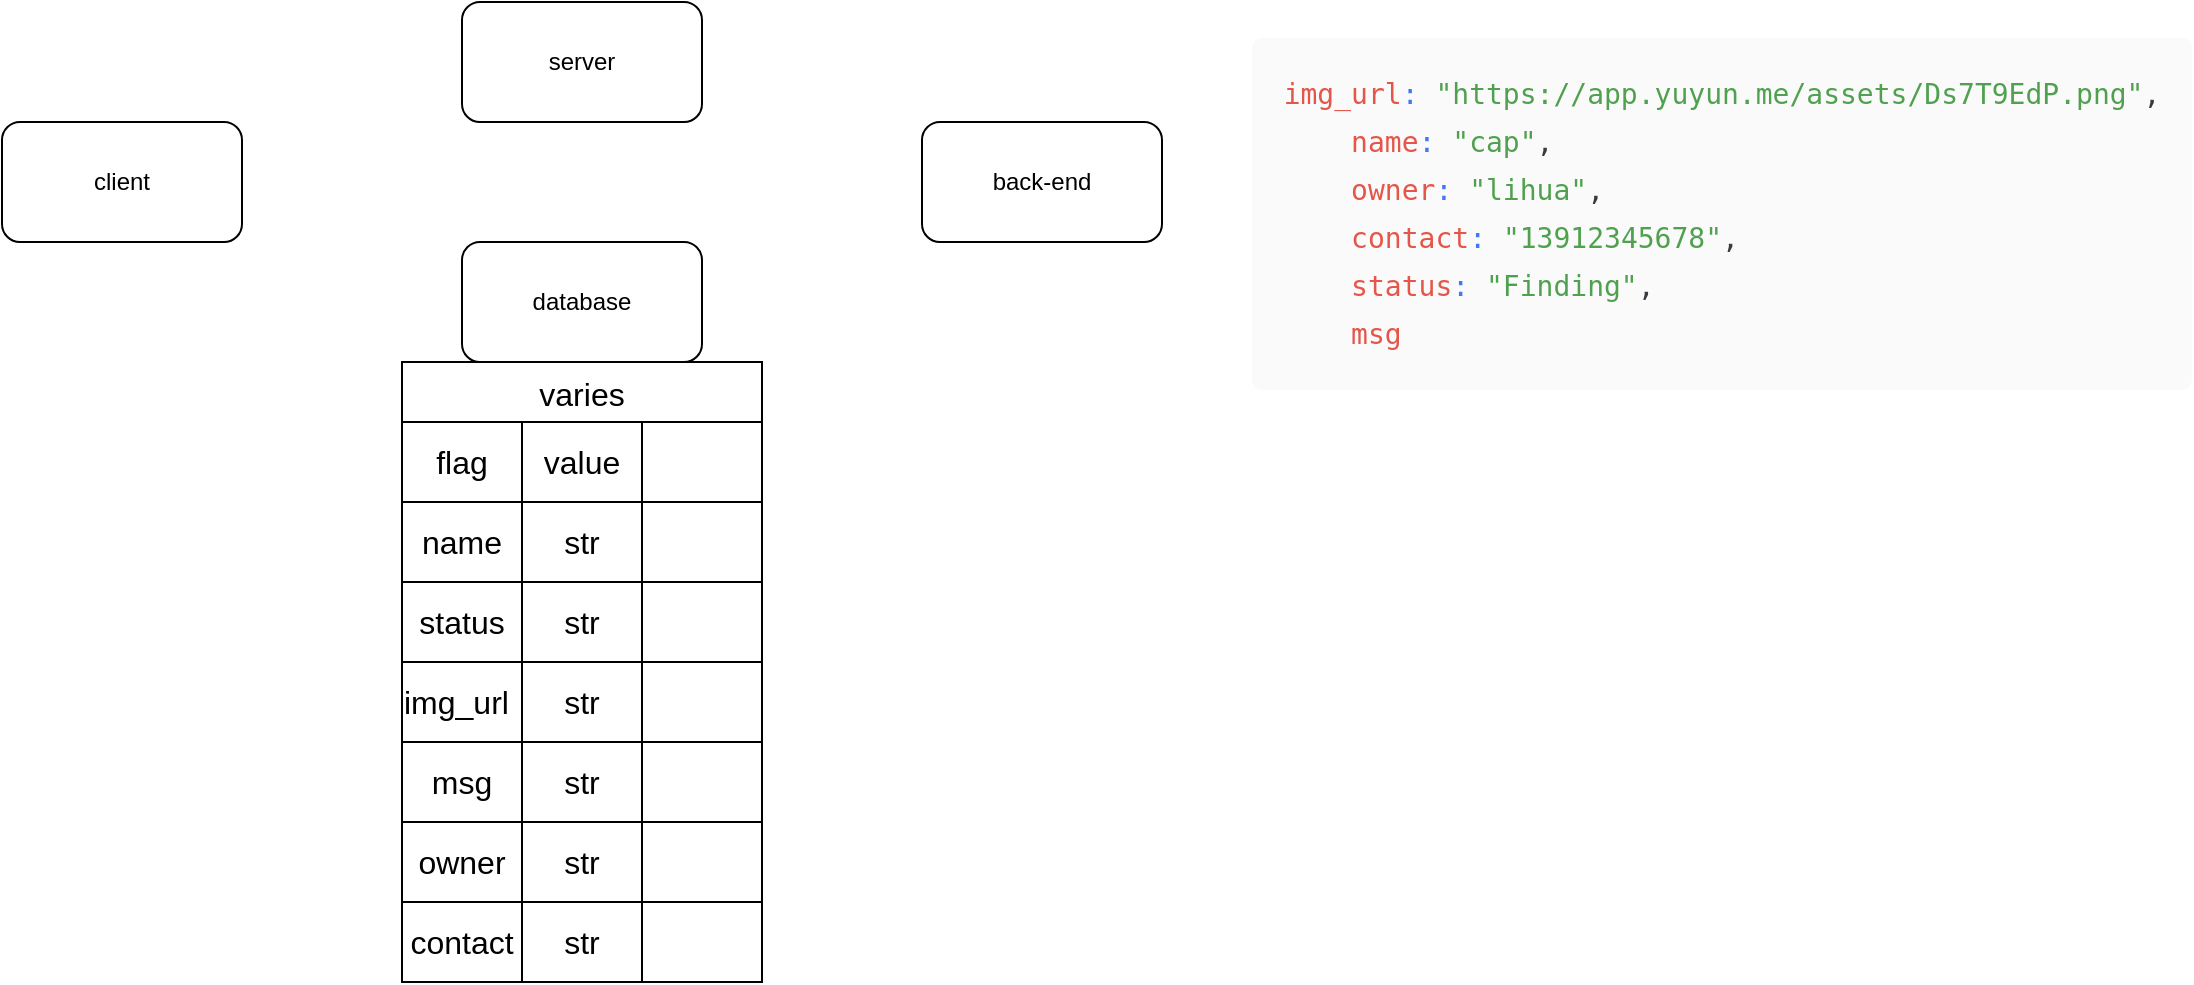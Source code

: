 <mxfile version="26.1.1">
  <diagram name="第 1 页" id="-p0esO2mveQ2aCmFAyiR">
    <mxGraphModel dx="1050" dy="607" grid="1" gridSize="10" guides="1" tooltips="1" connect="1" arrows="1" fold="1" page="1" pageScale="1" pageWidth="3300" pageHeight="4681" math="0" shadow="0">
      <root>
        <mxCell id="0" />
        <mxCell id="1" parent="0" />
        <mxCell id="ifXRcg6YvS5zTx4YsKys-1" value="varies" style="shape=table;startSize=30;container=1;collapsible=0;childLayout=tableLayout;strokeColor=default;fontSize=16;" vertex="1" parent="1">
          <mxGeometry x="370" y="450" width="180" height="150" as="geometry" />
        </mxCell>
        <mxCell id="ifXRcg6YvS5zTx4YsKys-2" value="" style="shape=tableRow;horizontal=0;startSize=0;swimlaneHead=0;swimlaneBody=0;strokeColor=inherit;top=0;left=0;bottom=0;right=0;collapsible=0;dropTarget=0;fillColor=none;points=[[0,0.5],[1,0.5]];portConstraint=eastwest;fontSize=16;" vertex="1" parent="ifXRcg6YvS5zTx4YsKys-1">
          <mxGeometry y="30" width="180" height="40" as="geometry" />
        </mxCell>
        <mxCell id="ifXRcg6YvS5zTx4YsKys-3" value="flag" style="shape=partialRectangle;html=1;whiteSpace=wrap;connectable=0;strokeColor=inherit;overflow=hidden;fillColor=none;top=0;left=0;bottom=0;right=0;pointerEvents=1;fontSize=16;" vertex="1" parent="ifXRcg6YvS5zTx4YsKys-2">
          <mxGeometry width="60" height="40" as="geometry">
            <mxRectangle width="60" height="40" as="alternateBounds" />
          </mxGeometry>
        </mxCell>
        <mxCell id="ifXRcg6YvS5zTx4YsKys-4" value="value" style="shape=partialRectangle;html=1;whiteSpace=wrap;connectable=0;strokeColor=inherit;overflow=hidden;fillColor=none;top=0;left=0;bottom=0;right=0;pointerEvents=1;fontSize=16;" vertex="1" parent="ifXRcg6YvS5zTx4YsKys-2">
          <mxGeometry x="60" width="60" height="40" as="geometry">
            <mxRectangle width="60" height="40" as="alternateBounds" />
          </mxGeometry>
        </mxCell>
        <mxCell id="ifXRcg6YvS5zTx4YsKys-5" value="" style="shape=partialRectangle;html=1;whiteSpace=wrap;connectable=0;strokeColor=inherit;overflow=hidden;fillColor=none;top=0;left=0;bottom=0;right=0;pointerEvents=1;fontSize=16;" vertex="1" parent="ifXRcg6YvS5zTx4YsKys-2">
          <mxGeometry x="120" width="60" height="40" as="geometry">
            <mxRectangle width="60" height="40" as="alternateBounds" />
          </mxGeometry>
        </mxCell>
        <mxCell id="ifXRcg6YvS5zTx4YsKys-6" value="" style="shape=tableRow;horizontal=0;startSize=0;swimlaneHead=0;swimlaneBody=0;strokeColor=inherit;top=0;left=0;bottom=0;right=0;collapsible=0;dropTarget=0;fillColor=none;points=[[0,0.5],[1,0.5]];portConstraint=eastwest;fontSize=16;" vertex="1" parent="ifXRcg6YvS5zTx4YsKys-1">
          <mxGeometry y="70" width="180" height="40" as="geometry" />
        </mxCell>
        <mxCell id="ifXRcg6YvS5zTx4YsKys-7" value="name" style="shape=partialRectangle;html=1;whiteSpace=wrap;connectable=0;strokeColor=inherit;overflow=hidden;fillColor=none;top=0;left=0;bottom=0;right=0;pointerEvents=1;fontSize=16;" vertex="1" parent="ifXRcg6YvS5zTx4YsKys-6">
          <mxGeometry width="60" height="40" as="geometry">
            <mxRectangle width="60" height="40" as="alternateBounds" />
          </mxGeometry>
        </mxCell>
        <mxCell id="ifXRcg6YvS5zTx4YsKys-8" value="str" style="shape=partialRectangle;html=1;whiteSpace=wrap;connectable=0;strokeColor=inherit;overflow=hidden;fillColor=none;top=0;left=0;bottom=0;right=0;pointerEvents=1;fontSize=16;" vertex="1" parent="ifXRcg6YvS5zTx4YsKys-6">
          <mxGeometry x="60" width="60" height="40" as="geometry">
            <mxRectangle width="60" height="40" as="alternateBounds" />
          </mxGeometry>
        </mxCell>
        <mxCell id="ifXRcg6YvS5zTx4YsKys-9" value="" style="shape=partialRectangle;html=1;whiteSpace=wrap;connectable=0;strokeColor=inherit;overflow=hidden;fillColor=none;top=0;left=0;bottom=0;right=0;pointerEvents=1;fontSize=16;" vertex="1" parent="ifXRcg6YvS5zTx4YsKys-6">
          <mxGeometry x="120" width="60" height="40" as="geometry">
            <mxRectangle width="60" height="40" as="alternateBounds" />
          </mxGeometry>
        </mxCell>
        <mxCell id="ifXRcg6YvS5zTx4YsKys-10" value="" style="shape=tableRow;horizontal=0;startSize=0;swimlaneHead=0;swimlaneBody=0;strokeColor=inherit;top=0;left=0;bottom=0;right=0;collapsible=0;dropTarget=0;fillColor=none;points=[[0,0.5],[1,0.5]];portConstraint=eastwest;fontSize=16;" vertex="1" parent="ifXRcg6YvS5zTx4YsKys-1">
          <mxGeometry y="110" width="180" height="40" as="geometry" />
        </mxCell>
        <mxCell id="ifXRcg6YvS5zTx4YsKys-11" value="status" style="shape=partialRectangle;html=1;whiteSpace=wrap;connectable=0;strokeColor=inherit;overflow=hidden;fillColor=none;top=0;left=0;bottom=0;right=0;pointerEvents=1;fontSize=16;" vertex="1" parent="ifXRcg6YvS5zTx4YsKys-10">
          <mxGeometry width="60" height="40" as="geometry">
            <mxRectangle width="60" height="40" as="alternateBounds" />
          </mxGeometry>
        </mxCell>
        <mxCell id="ifXRcg6YvS5zTx4YsKys-12" value="str" style="shape=partialRectangle;html=1;whiteSpace=wrap;connectable=0;strokeColor=inherit;overflow=hidden;fillColor=none;top=0;left=0;bottom=0;right=0;pointerEvents=1;fontSize=16;" vertex="1" parent="ifXRcg6YvS5zTx4YsKys-10">
          <mxGeometry x="60" width="60" height="40" as="geometry">
            <mxRectangle width="60" height="40" as="alternateBounds" />
          </mxGeometry>
        </mxCell>
        <mxCell id="ifXRcg6YvS5zTx4YsKys-13" value="" style="shape=partialRectangle;html=1;whiteSpace=wrap;connectable=0;strokeColor=inherit;overflow=hidden;fillColor=none;top=0;left=0;bottom=0;right=0;pointerEvents=1;fontSize=16;" vertex="1" parent="ifXRcg6YvS5zTx4YsKys-10">
          <mxGeometry x="120" width="60" height="40" as="geometry">
            <mxRectangle width="60" height="40" as="alternateBounds" />
          </mxGeometry>
        </mxCell>
        <mxCell id="ifXRcg6YvS5zTx4YsKys-14" value="server" style="rounded=1;whiteSpace=wrap;html=1;" vertex="1" parent="1">
          <mxGeometry x="400" y="270" width="120" height="60" as="geometry" />
        </mxCell>
        <mxCell id="ifXRcg6YvS5zTx4YsKys-15" value="database" style="rounded=1;whiteSpace=wrap;html=1;" vertex="1" parent="1">
          <mxGeometry x="400" y="390" width="120" height="60" as="geometry" />
        </mxCell>
        <mxCell id="ifXRcg6YvS5zTx4YsKys-16" value="client" style="rounded=1;whiteSpace=wrap;html=1;" vertex="1" parent="1">
          <mxGeometry x="170" y="330" width="120" height="60" as="geometry" />
        </mxCell>
        <mxCell id="ifXRcg6YvS5zTx4YsKys-17" value="back-end" style="rounded=1;whiteSpace=wrap;html=1;" vertex="1" parent="1">
          <mxGeometry x="630" y="330" width="120" height="60" as="geometry" />
        </mxCell>
        <UserObject label="&lt;pre style=&quot;margin: 0.5em 0px; padding: 1em; border: 0px; font-style: normal; font-variant-ligatures: normal; font-variant-caps: normal; font-variant-numeric: inherit; font-variant-east-asian: inherit; font-variant-alternates: inherit; font-variant-position: inherit; font-variant-emoji: inherit; font-weight: 400; font-stretch: inherit; font-size: 16px; line-height: 1.5; font-family: &amp;quot;Fira Code&amp;quot;, &amp;quot;Fira Mono&amp;quot;, Menlo, Consolas, &amp;quot;DejaVu Sans Mono&amp;quot;, monospace; font-optical-sizing: inherit; font-size-adjust: inherit; font-kerning: inherit; font-feature-settings: inherit; font-variation-settings: inherit; vertical-align: baseline; background: rgb(250, 250, 250); border-radius: 0.3em; letter-spacing: normal; orphans: 2; text-indent: 0px; text-transform: none; widows: 2; word-spacing: normal; -webkit-text-stroke-width: 0px; text-decoration-thickness: initial; text-decoration-style: initial; text-decoration-color: initial; color: rgb(56, 58, 66); direction: ltr; text-align: left; white-space: pre; word-break: normal; tab-size: 2; hyphens: none; overflow: auto;&quot; class=&quot;hyc-common-markdown__code-lan&quot;&gt;&lt;code style=&quot;margin: 0px; padding: 0px; border: 0px; font-style: inherit; font-variant: inherit; font-weight: inherit; font-stretch: inherit; font-size: 14px; line-height: 1.5; font-family: &amp;quot;Fira Code&amp;quot;, &amp;quot;Fira Mono&amp;quot;, Menlo, Consolas, &amp;quot;DejaVu Sans Mono&amp;quot;, monospace; font-optical-sizing: inherit; font-size-adjust: inherit; font-kerning: inherit; font-feature-settings: inherit; font-variation-settings: inherit; vertical-align: baseline; word-break: normal; background: rgb(250, 250, 250); white-space: pre; color: rgb(56, 58, 66); direction: ltr; text-align: left; word-spacing: normal; tab-size: 2; hyphens: none;&quot; class=&quot;language-javascript&quot;&gt;&lt;span style=&quot;margin: 0px; padding: 0px; border: 0px; font: inherit; vertical-align: baseline; color: rgb(228, 86, 73);&quot; class=&quot;token literal-property&quot;&gt;img_url&lt;/span&gt;&lt;span style=&quot;margin: 0px; padding: 0px; border: 0px; font: inherit; vertical-align: baseline; color: rgb(64, 120, 242);&quot; class=&quot;token&quot;&gt;:&lt;/span&gt;&lt;span style=&quot;margin: 0px; padding: 0px; border: 0px; font: inherit; vertical-align: baseline;&quot;&gt; &lt;/span&gt;&lt;span style=&quot;margin: 0px; padding: 0px; border: 0px; font: inherit; vertical-align: baseline; color: rgb(80, 161, 79);&quot; class=&quot;token&quot;&gt;&quot;https://app.yuyun.me/assets/Ds7T9EdP.png&quot;&lt;/span&gt;&lt;span style=&quot;margin: 0px; padding: 0px; border: 0px; font: inherit; vertical-align: baseline; color: rgb(56, 58, 66);&quot; class=&quot;token&quot;&gt;,&lt;/span&gt;&lt;span style=&quot;margin: 0px; padding: 0px; border: 0px; font: inherit; vertical-align: baseline;&quot;&gt;&#xa;&lt;/span&gt;&lt;span style=&quot;margin: 0px; padding: 0px; border: 0px; font: inherit; vertical-align: baseline;&quot;&gt;    &lt;/span&gt;&lt;span style=&quot;margin: 0px; padding: 0px; border: 0px; font: inherit; vertical-align: baseline; color: rgb(228, 86, 73);&quot; class=&quot;token literal-property&quot;&gt;name&lt;/span&gt;&lt;span style=&quot;margin: 0px; padding: 0px; border: 0px; font: inherit; vertical-align: baseline; color: rgb(64, 120, 242);&quot; class=&quot;token&quot;&gt;:&lt;/span&gt;&lt;span style=&quot;margin: 0px; padding: 0px; border: 0px; font: inherit; vertical-align: baseline;&quot;&gt; &lt;/span&gt;&lt;span style=&quot;margin: 0px; padding: 0px; border: 0px; font: inherit; vertical-align: baseline; color: rgb(80, 161, 79);&quot; class=&quot;token&quot;&gt;&quot;cap&quot;&lt;/span&gt;&lt;span style=&quot;margin: 0px; padding: 0px; border: 0px; font: inherit; vertical-align: baseline; color: rgb(56, 58, 66);&quot; class=&quot;token&quot;&gt;,&lt;/span&gt;&lt;span style=&quot;margin: 0px; padding: 0px; border: 0px; font: inherit; vertical-align: baseline;&quot;&gt;&#xa;&lt;/span&gt;&lt;span style=&quot;margin: 0px; padding: 0px; border: 0px; font: inherit; vertical-align: baseline;&quot;&gt;    &lt;/span&gt;&lt;span style=&quot;margin: 0px; padding: 0px; border: 0px; font: inherit; vertical-align: baseline; color: rgb(228, 86, 73);&quot; class=&quot;token literal-property&quot;&gt;owner&lt;/span&gt;&lt;span style=&quot;margin: 0px; padding: 0px; border: 0px; font: inherit; vertical-align: baseline; color: rgb(64, 120, 242);&quot; class=&quot;token&quot;&gt;:&lt;/span&gt;&lt;span style=&quot;margin: 0px; padding: 0px; border: 0px; font: inherit; vertical-align: baseline;&quot;&gt; &lt;/span&gt;&lt;span style=&quot;margin: 0px; padding: 0px; border: 0px; font: inherit; vertical-align: baseline; color: rgb(80, 161, 79);&quot; class=&quot;token&quot;&gt;&quot;lihua&quot;&lt;/span&gt;&lt;span style=&quot;margin: 0px; padding: 0px; border: 0px; font: inherit; vertical-align: baseline; color: rgb(56, 58, 66);&quot; class=&quot;token&quot;&gt;,&lt;/span&gt;&lt;span style=&quot;margin: 0px; padding: 0px; border: 0px; font: inherit; vertical-align: baseline;&quot;&gt;&#xa;&lt;/span&gt;&lt;span style=&quot;margin: 0px; padding: 0px; border: 0px; font: inherit; vertical-align: baseline;&quot;&gt;    &lt;/span&gt;&lt;span style=&quot;margin: 0px; padding: 0px; border: 0px; font: inherit; vertical-align: baseline; color: rgb(228, 86, 73);&quot; class=&quot;token literal-property&quot;&gt;contact&lt;/span&gt;&lt;span style=&quot;margin: 0px; padding: 0px; border: 0px; font: inherit; vertical-align: baseline; color: rgb(64, 120, 242);&quot; class=&quot;token&quot;&gt;:&lt;/span&gt;&lt;span style=&quot;margin: 0px; padding: 0px; border: 0px; font: inherit; vertical-align: baseline;&quot;&gt; &lt;/span&gt;&lt;span style=&quot;margin: 0px; padding: 0px; border: 0px; font: inherit; vertical-align: baseline; color: rgb(80, 161, 79);&quot; class=&quot;token&quot;&gt;&quot;13912345678&quot;&lt;/span&gt;&lt;span style=&quot;margin: 0px; padding: 0px; border: 0px; font: inherit; vertical-align: baseline; color: rgb(56, 58, 66);&quot; class=&quot;token&quot;&gt;,&lt;/span&gt;&lt;span style=&quot;margin: 0px; padding: 0px; border: 0px; font: inherit; vertical-align: baseline;&quot;&gt;&#xa;&lt;/span&gt;&lt;span style=&quot;margin: 0px; padding: 0px; border: 0px; font: inherit; vertical-align: baseline;&quot;&gt;    &lt;/span&gt;&lt;span style=&quot;margin: 0px; padding: 0px; border: 0px; font: inherit; vertical-align: baseline; color: rgb(228, 86, 73);&quot; class=&quot;token literal-property&quot;&gt;status&lt;/span&gt;&lt;span style=&quot;margin: 0px; padding: 0px; border: 0px; font: inherit; vertical-align: baseline; color: rgb(64, 120, 242);&quot; class=&quot;token&quot;&gt;:&lt;/span&gt;&lt;span style=&quot;margin: 0px; padding: 0px; border: 0px; font: inherit; vertical-align: baseline;&quot;&gt; &lt;/span&gt;&lt;span style=&quot;margin: 0px; padding: 0px; border: 0px; font: inherit; vertical-align: baseline; color: rgb(80, 161, 79);&quot; class=&quot;token&quot;&gt;&quot;Finding&quot;&lt;/span&gt;&lt;span style=&quot;margin: 0px; padding: 0px; border: 0px; font: inherit; vertical-align: baseline; color: rgb(56, 58, 66);&quot; class=&quot;token&quot;&gt;,&lt;/span&gt;&lt;span style=&quot;margin: 0px; padding: 0px; border: 0px; font: inherit; vertical-align: baseline;&quot;&gt;&#xa;&lt;/span&gt;&lt;span style=&quot;margin: 0px; padding: 0px; border: 0px; font: inherit; vertical-align: baseline;&quot;&gt;    &lt;/span&gt;&lt;span style=&quot;margin: 0px; padding: 0px; border: 0px; font: inherit; vertical-align: baseline; color: rgb(228, 86, 73);&quot; class=&quot;token literal-property&quot;&gt;msg&lt;/span&gt;&lt;/code&gt;&lt;/pre&gt;" link="&lt;pre style=&quot;margin: 0.5em 0px; padding: 1em; border: 0px; font-style: normal; font-variant-ligatures: normal; font-variant-caps: normal; font-variant-numeric: inherit; font-variant-east-asian: inherit; font-variant-alternates: inherit; font-variant-position: inherit; font-variant-emoji: inherit; font-weight: 400; font-stretch: inherit; font-size: 16px; line-height: 1.5; font-family: &amp;quot;Fira Code&amp;quot;, &amp;quot;Fira Mono&amp;quot;, Menlo, Consolas, &amp;quot;DejaVu Sans Mono&amp;quot;, monospace; font-optical-sizing: inherit; font-size-adjust: inherit; font-kerning: inherit; font-feature-settings: inherit; font-variation-settings: inherit; vertical-align: baseline; background: rgb(250, 250, 250); border-radius: 0.3em; letter-spacing: normal; orphans: 2; text-indent: 0px; text-transform: none; widows: 2; word-spacing: normal; -webkit-text-stroke-width: 0px; text-decoration-thickness: initial; text-decoration-style: initial; text-decoration-color: initial; color: rgb(56, 58, 66); direction: ltr; text-align: left; white-space: pre; word-break: normal; tab-size: 2; hyphens: none; overflow: auto;&quot; class=&quot;hyc-common-markdown__code-lan&quot;&gt;&lt;code style=&quot;margin: 0px; padding: 0px; border: 0px; font-style: inherit; font-variant: inherit; font-weight: inherit; font-stretch: inherit; font-size: 14px; line-height: 1.5; font-family: &amp;quot;Fira Code&amp;quot;, &amp;quot;Fira Mono&amp;quot;, Menlo, Consolas, &amp;quot;DejaVu Sans Mono&amp;quot;, monospace; font-optical-sizing: inherit; font-size-adjust: inherit; font-kerning: inherit; font-feature-settings: inherit; font-variation-settings: inherit; vertical-align: baseline; word-break: normal; background: rgb(250, 250, 250); white-space: pre; color: rgb(56, 58, 66); direction: ltr; text-align: left; word-spacing: normal; tab-size: 2; hyphens: none;&quot; class=&quot;language-javascript&quot;&gt;&lt;span style=&quot;margin: 0px; padding: 0px; border: 0px; font: inherit; vertical-align: baseline; color: rgb(228, 86, 73);&quot; class=&quot;token literal-property&quot;&gt;img_url&lt;/span&gt;&lt;span style=&quot;margin: 0px; padding: 0px; border: 0px; font: inherit; vertical-align: baseline; color: rgb(64, 120, 242);&quot; class=&quot;token&quot;&gt;:&lt;/span&gt;&lt;span style=&quot;margin: 0px; padding: 0px; border: 0px; font: inherit; vertical-align: baseline;&quot;&gt; &lt;/span&gt;&lt;span style=&quot;margin: 0px; padding: 0px; border: 0px; font: inherit; vertical-align: baseline; color: rgb(80, 161, 79);&quot; class=&quot;token&quot;&gt;&quot;https://app.yuyun.me/assets/Ds7T9EdP.png&quot;&lt;/span&gt;&lt;span style=&quot;margin: 0px; padding: 0px; border: 0px; font: inherit; vertical-align: baseline; color: rgb(56, 58, 66);&quot; class=&quot;token&quot;&gt;,&lt;/span&gt;&lt;span style=&quot;margin: 0px; padding: 0px; border: 0px; font: inherit; vertical-align: baseline;&quot;&gt;&#xa;&lt;/span&gt;&lt;span style=&quot;margin: 0px; padding: 0px; border: 0px; font: inherit; vertical-align: baseline;&quot;&gt;    &lt;/span&gt;&lt;span style=&quot;margin: 0px; padding: 0px; border: 0px; font: inherit; vertical-align: baseline; color: rgb(228, 86, 73);&quot; class=&quot;token literal-property&quot;&gt;name&lt;/span&gt;&lt;span style=&quot;margin: 0px; padding: 0px; border: 0px; font: inherit; vertical-align: baseline; color: rgb(64, 120, 242);&quot; class=&quot;token&quot;&gt;:&lt;/span&gt;&lt;span style=&quot;margin: 0px; padding: 0px; border: 0px; font: inherit; vertical-align: baseline;&quot;&gt; &lt;/span&gt;&lt;span style=&quot;margin: 0px; padding: 0px; border: 0px; font: inherit; vertical-align: baseline; color: rgb(80, 161, 79);&quot; class=&quot;token&quot;&gt;&quot;cap&quot;&lt;/span&gt;&lt;span style=&quot;margin: 0px; padding: 0px; border: 0px; font: inherit; vertical-align: baseline; color: rgb(56, 58, 66);&quot; class=&quot;token&quot;&gt;,&lt;/span&gt;&lt;span style=&quot;margin: 0px; padding: 0px; border: 0px; font: inherit; vertical-align: baseline;&quot;&gt;&#xa;&lt;/span&gt;&lt;span style=&quot;margin: 0px; padding: 0px; border: 0px; font: inherit; vertical-align: baseline;&quot;&gt;    &lt;/span&gt;&lt;span style=&quot;margin: 0px; padding: 0px; border: 0px; font: inherit; vertical-align: baseline; color: rgb(228, 86, 73);&quot; class=&quot;token literal-property&quot;&gt;owner&lt;/span&gt;&lt;span style=&quot;margin: 0px; padding: 0px; border: 0px; font: inherit; vertical-align: baseline; color: rgb(64, 120, 242);&quot; class=&quot;token&quot;&gt;:&lt;/span&gt;&lt;span style=&quot;margin: 0px; padding: 0px; border: 0px; font: inherit; vertical-align: baseline;&quot;&gt; &lt;/span&gt;&lt;span style=&quot;margin: 0px; padding: 0px; border: 0px; font: inherit; vertical-align: baseline; color: rgb(80, 161, 79);&quot; class=&quot;token&quot;&gt;&quot;lihua&quot;&lt;/span&gt;&lt;span style=&quot;margin: 0px; padding: 0px; border: 0px; font: inherit; vertical-align: baseline; color: rgb(56, 58, 66);&quot; class=&quot;token&quot;&gt;,&lt;/span&gt;&lt;span style=&quot;margin: 0px; padding: 0px; border: 0px; font: inherit; vertical-align: baseline;&quot;&gt;&#xa;&lt;/span&gt;&lt;span style=&quot;margin: 0px; padding: 0px; border: 0px; font: inherit; vertical-align: baseline;&quot;&gt;    &lt;/span&gt;&lt;span style=&quot;margin: 0px; padding: 0px; border: 0px; font: inherit; vertical-align: baseline; color: rgb(228, 86, 73);&quot; class=&quot;token literal-property&quot;&gt;contact&lt;/span&gt;&lt;span style=&quot;margin: 0px; padding: 0px; border: 0px; font: inherit; vertical-align: baseline; color: rgb(64, 120, 242);&quot; class=&quot;token&quot;&gt;:&lt;/span&gt;&lt;span style=&quot;margin: 0px; padding: 0px; border: 0px; font: inherit; vertical-align: baseline;&quot;&gt; &lt;/span&gt;&lt;span style=&quot;margin: 0px; padding: 0px; border: 0px; font: inherit; vertical-align: baseline; color: rgb(80, 161, 79);&quot; class=&quot;token&quot;&gt;&quot;13912345678&quot;&lt;/span&gt;&lt;span style=&quot;margin: 0px; padding: 0px; border: 0px; font: inherit; vertical-align: baseline; color: rgb(56, 58, 66);&quot; class=&quot;token&quot;&gt;,&lt;/span&gt;&lt;span style=&quot;margin: 0px; padding: 0px; border: 0px; font: inherit; vertical-align: baseline;&quot;&gt;&#xa;&lt;/span&gt;&lt;span style=&quot;margin: 0px; padding: 0px; border: 0px; font: inherit; vertical-align: baseline;&quot;&gt;    &lt;/span&gt;&lt;span style=&quot;margin: 0px; padding: 0px; border: 0px; font: inherit; vertical-align: baseline; color: rgb(228, 86, 73);&quot; class=&quot;token literal-property&quot;&gt;status&lt;/span&gt;&lt;span style=&quot;margin: 0px; padding: 0px; border: 0px; font: inherit; vertical-align: baseline; color: rgb(64, 120, 242);&quot; class=&quot;token&quot;&gt;:&lt;/span&gt;&lt;span style=&quot;margin: 0px; padding: 0px; border: 0px; font: inherit; vertical-align: baseline;&quot;&gt; &lt;/span&gt;&lt;span style=&quot;margin: 0px; padding: 0px; border: 0px; font: inherit; vertical-align: baseline; color: rgb(80, 161, 79);&quot; class=&quot;token&quot;&gt;&quot;Finding&quot;&lt;/span&gt;&lt;span style=&quot;margin: 0px; padding: 0px; border: 0px; font: inherit; vertical-align: baseline; color: rgb(56, 58, 66);&quot; class=&quot;token&quot;&gt;,&lt;/span&gt;&lt;span style=&quot;margin: 0px; padding: 0px; border: 0px; font: inherit; vertical-align: baseline;&quot;&gt;&#xa;&lt;/span&gt;&lt;span style=&quot;margin: 0px; padding: 0px; border: 0px; font: inherit; vertical-align: baseline;&quot;&gt;    &lt;/span&gt;&lt;span style=&quot;margin: 0px; padding: 0px; border: 0px; font: inherit; vertical-align: baseline; color: rgb(228, 86, 73);&quot; class=&quot;token literal-property&quot;&gt;msg&lt;/span&gt;&lt;/code&gt;&lt;/pre&gt;" id="ifXRcg6YvS5zTx4YsKys-18">
          <mxCell style="text;html=1;align=center;verticalAlign=middle;whiteSpace=wrap;rounded=0;" vertex="1" parent="1">
            <mxGeometry x="1000" y="360" width="60" height="30" as="geometry" />
          </mxCell>
        </UserObject>
        <mxCell id="ifXRcg6YvS5zTx4YsKys-19" value="" style="shape=table;startSize=0;container=1;collapsible=0;childLayout=tableLayout;fontSize=16;" vertex="1" parent="1">
          <mxGeometry x="370" y="600" width="180" height="120" as="geometry" />
        </mxCell>
        <mxCell id="ifXRcg6YvS5zTx4YsKys-20" value="" style="shape=tableRow;horizontal=0;startSize=0;swimlaneHead=0;swimlaneBody=0;strokeColor=inherit;top=0;left=0;bottom=0;right=0;collapsible=0;dropTarget=0;fillColor=none;points=[[0,0.5],[1,0.5]];portConstraint=eastwest;fontSize=16;" vertex="1" parent="ifXRcg6YvS5zTx4YsKys-19">
          <mxGeometry width="180" height="40" as="geometry" />
        </mxCell>
        <mxCell id="ifXRcg6YvS5zTx4YsKys-21" value="img_url&lt;span style=&quot;white-space: pre;&quot;&gt;&#x9;&lt;/span&gt;" style="shape=partialRectangle;html=1;whiteSpace=wrap;connectable=0;strokeColor=inherit;overflow=hidden;fillColor=none;top=0;left=0;bottom=0;right=0;pointerEvents=1;fontSize=16;" vertex="1" parent="ifXRcg6YvS5zTx4YsKys-20">
          <mxGeometry width="60" height="40" as="geometry">
            <mxRectangle width="60" height="40" as="alternateBounds" />
          </mxGeometry>
        </mxCell>
        <mxCell id="ifXRcg6YvS5zTx4YsKys-22" value="str" style="shape=partialRectangle;html=1;whiteSpace=wrap;connectable=0;strokeColor=inherit;overflow=hidden;fillColor=none;top=0;left=0;bottom=0;right=0;pointerEvents=1;fontSize=16;" vertex="1" parent="ifXRcg6YvS5zTx4YsKys-20">
          <mxGeometry x="60" width="60" height="40" as="geometry">
            <mxRectangle width="60" height="40" as="alternateBounds" />
          </mxGeometry>
        </mxCell>
        <mxCell id="ifXRcg6YvS5zTx4YsKys-23" value="" style="shape=partialRectangle;html=1;whiteSpace=wrap;connectable=0;strokeColor=inherit;overflow=hidden;fillColor=none;top=0;left=0;bottom=0;right=0;pointerEvents=1;fontSize=16;" vertex="1" parent="ifXRcg6YvS5zTx4YsKys-20">
          <mxGeometry x="120" width="60" height="40" as="geometry">
            <mxRectangle width="60" height="40" as="alternateBounds" />
          </mxGeometry>
        </mxCell>
        <mxCell id="ifXRcg6YvS5zTx4YsKys-24" value="" style="shape=tableRow;horizontal=0;startSize=0;swimlaneHead=0;swimlaneBody=0;strokeColor=inherit;top=0;left=0;bottom=0;right=0;collapsible=0;dropTarget=0;fillColor=none;points=[[0,0.5],[1,0.5]];portConstraint=eastwest;fontSize=16;" vertex="1" parent="ifXRcg6YvS5zTx4YsKys-19">
          <mxGeometry y="40" width="180" height="40" as="geometry" />
        </mxCell>
        <mxCell id="ifXRcg6YvS5zTx4YsKys-25" value="msg" style="shape=partialRectangle;html=1;whiteSpace=wrap;connectable=0;strokeColor=inherit;overflow=hidden;fillColor=none;top=0;left=0;bottom=0;right=0;pointerEvents=1;fontSize=16;" vertex="1" parent="ifXRcg6YvS5zTx4YsKys-24">
          <mxGeometry width="60" height="40" as="geometry">
            <mxRectangle width="60" height="40" as="alternateBounds" />
          </mxGeometry>
        </mxCell>
        <mxCell id="ifXRcg6YvS5zTx4YsKys-26" value="str" style="shape=partialRectangle;html=1;whiteSpace=wrap;connectable=0;strokeColor=inherit;overflow=hidden;fillColor=none;top=0;left=0;bottom=0;right=0;pointerEvents=1;fontSize=16;" vertex="1" parent="ifXRcg6YvS5zTx4YsKys-24">
          <mxGeometry x="60" width="60" height="40" as="geometry">
            <mxRectangle width="60" height="40" as="alternateBounds" />
          </mxGeometry>
        </mxCell>
        <mxCell id="ifXRcg6YvS5zTx4YsKys-27" value="" style="shape=partialRectangle;html=1;whiteSpace=wrap;connectable=0;strokeColor=inherit;overflow=hidden;fillColor=none;top=0;left=0;bottom=0;right=0;pointerEvents=1;fontSize=16;" vertex="1" parent="ifXRcg6YvS5zTx4YsKys-24">
          <mxGeometry x="120" width="60" height="40" as="geometry">
            <mxRectangle width="60" height="40" as="alternateBounds" />
          </mxGeometry>
        </mxCell>
        <mxCell id="ifXRcg6YvS5zTx4YsKys-28" value="" style="shape=tableRow;horizontal=0;startSize=0;swimlaneHead=0;swimlaneBody=0;strokeColor=inherit;top=0;left=0;bottom=0;right=0;collapsible=0;dropTarget=0;fillColor=none;points=[[0,0.5],[1,0.5]];portConstraint=eastwest;fontSize=16;" vertex="1" parent="ifXRcg6YvS5zTx4YsKys-19">
          <mxGeometry y="80" width="180" height="40" as="geometry" />
        </mxCell>
        <mxCell id="ifXRcg6YvS5zTx4YsKys-29" value="owner" style="shape=partialRectangle;html=1;whiteSpace=wrap;connectable=0;strokeColor=inherit;overflow=hidden;fillColor=none;top=0;left=0;bottom=0;right=0;pointerEvents=1;fontSize=16;" vertex="1" parent="ifXRcg6YvS5zTx4YsKys-28">
          <mxGeometry width="60" height="40" as="geometry">
            <mxRectangle width="60" height="40" as="alternateBounds" />
          </mxGeometry>
        </mxCell>
        <mxCell id="ifXRcg6YvS5zTx4YsKys-30" value="str" style="shape=partialRectangle;html=1;whiteSpace=wrap;connectable=0;strokeColor=inherit;overflow=hidden;fillColor=none;top=0;left=0;bottom=0;right=0;pointerEvents=1;fontSize=16;" vertex="1" parent="ifXRcg6YvS5zTx4YsKys-28">
          <mxGeometry x="60" width="60" height="40" as="geometry">
            <mxRectangle width="60" height="40" as="alternateBounds" />
          </mxGeometry>
        </mxCell>
        <mxCell id="ifXRcg6YvS5zTx4YsKys-31" value="" style="shape=partialRectangle;html=1;whiteSpace=wrap;connectable=0;strokeColor=inherit;overflow=hidden;fillColor=none;top=0;left=0;bottom=0;right=0;pointerEvents=1;fontSize=16;" vertex="1" parent="ifXRcg6YvS5zTx4YsKys-28">
          <mxGeometry x="120" width="60" height="40" as="geometry">
            <mxRectangle width="60" height="40" as="alternateBounds" />
          </mxGeometry>
        </mxCell>
        <mxCell id="ifXRcg6YvS5zTx4YsKys-46" value="" style="shape=table;startSize=0;container=1;collapsible=0;childLayout=tableLayout;fontSize=16;" vertex="1" parent="1">
          <mxGeometry x="370" y="720" width="180" height="40" as="geometry" />
        </mxCell>
        <mxCell id="ifXRcg6YvS5zTx4YsKys-47" value="" style="shape=tableRow;horizontal=0;startSize=0;swimlaneHead=0;swimlaneBody=0;strokeColor=inherit;top=0;left=0;bottom=0;right=0;collapsible=0;dropTarget=0;fillColor=none;points=[[0,0.5],[1,0.5]];portConstraint=eastwest;fontSize=16;" vertex="1" parent="ifXRcg6YvS5zTx4YsKys-46">
          <mxGeometry width="180" height="40" as="geometry" />
        </mxCell>
        <mxCell id="ifXRcg6YvS5zTx4YsKys-48" value="contact" style="shape=partialRectangle;html=1;whiteSpace=wrap;connectable=0;strokeColor=inherit;overflow=hidden;fillColor=none;top=0;left=0;bottom=0;right=0;pointerEvents=1;fontSize=16;" vertex="1" parent="ifXRcg6YvS5zTx4YsKys-47">
          <mxGeometry width="60" height="40" as="geometry">
            <mxRectangle width="60" height="40" as="alternateBounds" />
          </mxGeometry>
        </mxCell>
        <mxCell id="ifXRcg6YvS5zTx4YsKys-49" value="str" style="shape=partialRectangle;html=1;whiteSpace=wrap;connectable=0;strokeColor=inherit;overflow=hidden;fillColor=none;top=0;left=0;bottom=0;right=0;pointerEvents=1;fontSize=16;" vertex="1" parent="ifXRcg6YvS5zTx4YsKys-47">
          <mxGeometry x="60" width="60" height="40" as="geometry">
            <mxRectangle width="60" height="40" as="alternateBounds" />
          </mxGeometry>
        </mxCell>
        <mxCell id="ifXRcg6YvS5zTx4YsKys-50" value="" style="shape=partialRectangle;html=1;whiteSpace=wrap;connectable=0;strokeColor=inherit;overflow=hidden;fillColor=none;top=0;left=0;bottom=0;right=0;pointerEvents=1;fontSize=16;" vertex="1" parent="ifXRcg6YvS5zTx4YsKys-47">
          <mxGeometry x="120" width="60" height="40" as="geometry">
            <mxRectangle width="60" height="40" as="alternateBounds" />
          </mxGeometry>
        </mxCell>
      </root>
    </mxGraphModel>
  </diagram>
</mxfile>
